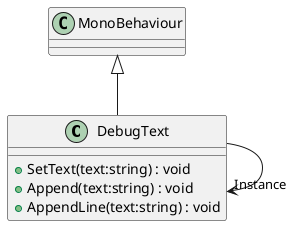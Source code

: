 @startuml
class DebugText {
    + SetText(text:string) : void
    + Append(text:string) : void
    + AppendLine(text:string) : void
}
MonoBehaviour <|-- DebugText
DebugText --> "Instance" DebugText
@enduml
